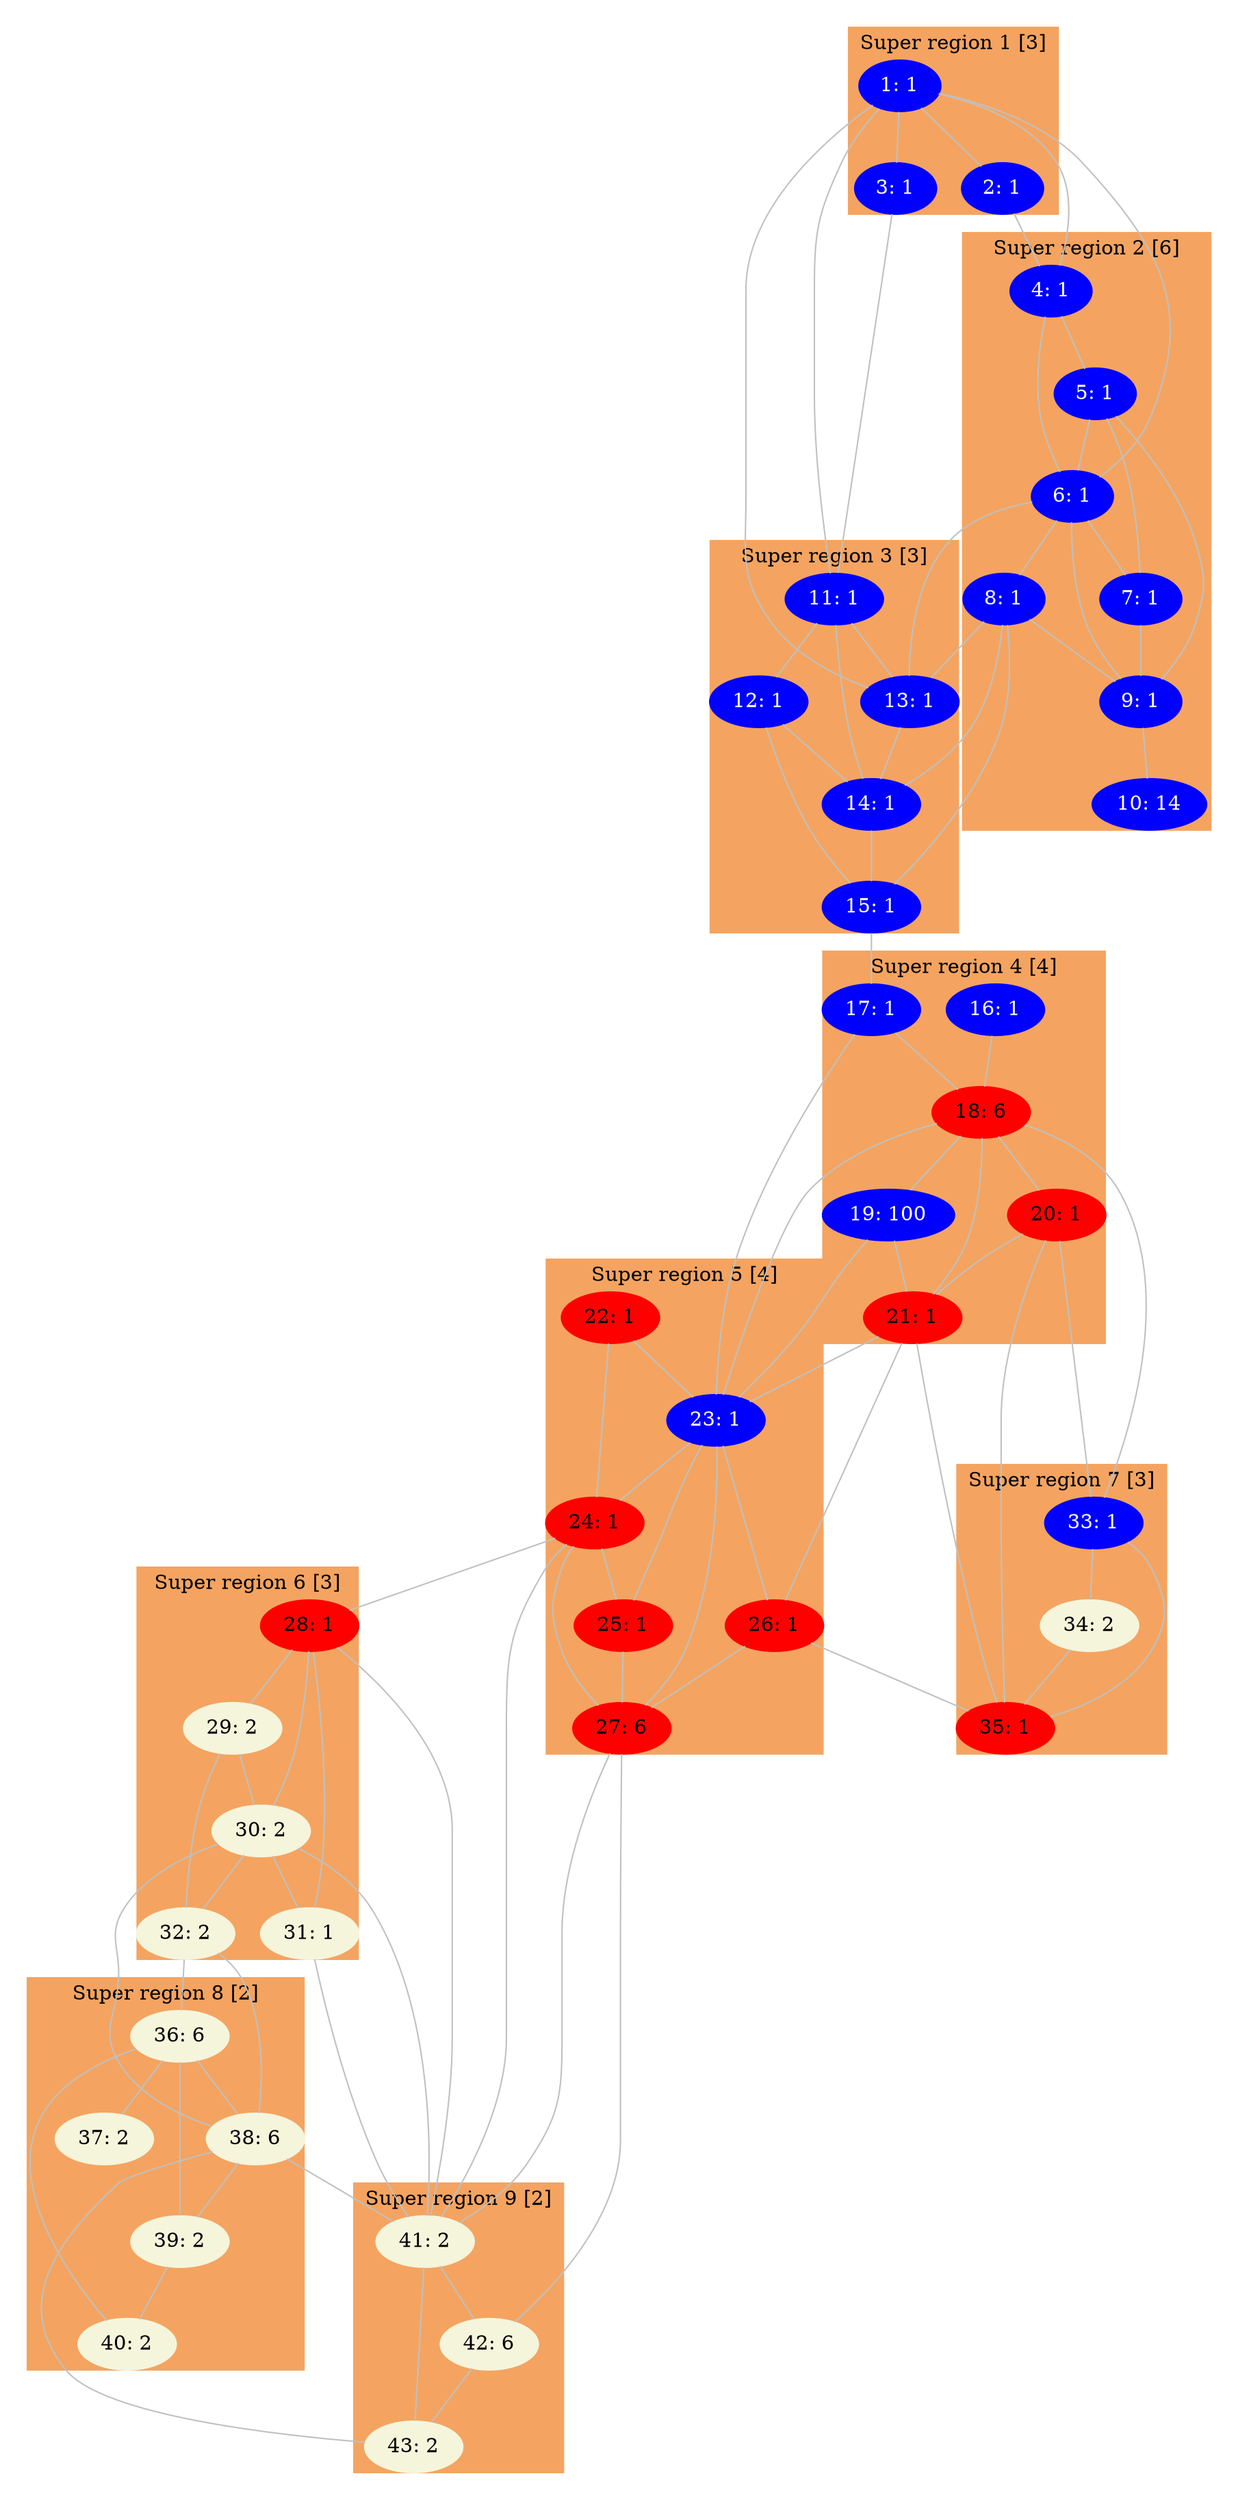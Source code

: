 digraph G {
  margin=0.1;
  center=false;
    subgraph cluster1 {
        label="Super region 1 [3]";
        style=filled;
        color=sandybrown;
        1 [label="1: 1",style=filled,fontcolor=white,color=blue];
        2 [label="2: 1",style=filled,fontcolor=white,color=blue];
        3 [label="3: 1",style=filled,fontcolor=white,color=blue];
    }
        subgraph cluster2 {
        label="Super region 2 [6]";
        style=filled;
        color=sandybrown;
        4 [label="4: 1",style=filled,fontcolor=white,color=blue];
        5 [label="5: 1",style=filled,fontcolor=white,color=blue];
        6 [label="6: 1",style=filled,fontcolor=white,color=blue];
        7 [label="7: 1",style=filled,fontcolor=white,color=blue];
        8 [label="8: 1",style=filled,fontcolor=white,color=blue];
        9 [label="9: 1",style=filled,fontcolor=white,color=blue];
        10 [label="10: 14",style=filled,fontcolor=white,color=blue];
    }
        subgraph cluster3 {
        label="Super region 3 [3]";
        style=filled;
        color=sandybrown;
        11 [label="11: 1",style=filled,fontcolor=white,color=blue];
        12 [label="12: 1",style=filled,fontcolor=white,color=blue];
        13 [label="13: 1",style=filled,fontcolor=white,color=blue];
        14 [label="14: 1",style=filled,fontcolor=white,color=blue];
        15 [label="15: 1",style=filled,fontcolor=white,color=blue];
    }
        subgraph cluster4 {
        label="Super region 4 [4]";
        style=filled;
        color=sandybrown;
        16 [label="16: 1",style=filled,fontcolor=white,color=blue];
        17 [label="17: 1",style=filled,fontcolor=white,color=blue];
        18 [label="18: 6",style=filled,fontcolor=black,color=red];
        19 [label="19: 100",style=filled,fontcolor=white,color=blue];
        20 [label="20: 1",style=filled,fontcolor=black,color=red];
        21 [label="21: 1",style=filled,fontcolor=black,color=red];
    }
        subgraph cluster5 {
        label="Super region 5 [4]";
        style=filled;
        color=sandybrown;
        22 [label="22: 1",style=filled,fontcolor=black,color=red];
        23 [label="23: 1",style=filled,fontcolor=white,color=blue];
        24 [label="24: 1",style=filled,fontcolor=black,color=red];
        25 [label="25: 1",style=filled,fontcolor=black,color=red];
        26 [label="26: 1",style=filled,fontcolor=black,color=red];
        27 [label="27: 6",style=filled,fontcolor=black,color=red];
    }
        subgraph cluster6 {
        label="Super region 6 [3]";
        style=filled;
        color=sandybrown;
        28 [label="28: 1",style=filled,fontcolor=black,color=red];
        29 [label="29: 2",style=filled,fontcolor=black,color=beige];
        30 [label="30: 2",style=filled,fontcolor=black,color=beige];
        31 [label="31: 1",style=filled,fontcolor=black,color=beige];
        32 [label="32: 2",style=filled,fontcolor=black,color=beige];
    }
        subgraph cluster7 {
        label="Super region 7 [3]";
        style=filled;
        color=sandybrown;
        33 [label="33: 1",style=filled,fontcolor=white,color=blue];
        34 [label="34: 2",style=filled,fontcolor=black,color=beige];
        35 [label="35: 1",style=filled,fontcolor=black,color=red];
    }
        subgraph cluster8 {
        label="Super region 8 [2]";
        style=filled;
        color=sandybrown;
        36 [label="36: 6",style=filled,fontcolor=black,color=beige];
        37 [label="37: 2",style=filled,fontcolor=black,color=beige];
        38 [label="38: 6",style=filled,fontcolor=black,color=beige];
        39 [label="39: 2",style=filled,fontcolor=black,color=beige];
        40 [label="40: 2",style=filled,fontcolor=black,color=beige];
    }
        subgraph cluster9 {
        label="Super region 9 [2]";
        style=filled;
        color=sandybrown;
        41 [label="41: 2",style=filled,fontcolor=black,color=beige];
        42 [label="42: 6",style=filled,fontcolor=black,color=beige];
        43 [label="43: 2",style=filled,fontcolor=black,color=beige];
    }
    1 -> 2 [color=grey,arrowhead=none,penwidth=1.0];
    1 -> 3 [color=grey,arrowhead=none,penwidth=1.0];
    1 -> 4 [color=grey,arrowhead=none,penwidth=1.0];
    1 -> 6 [color=grey,arrowhead=none,penwidth=1.0];
    1 -> 11 [color=grey,arrowhead=none,penwidth=1.0];
    1 -> 13 [color=grey,arrowhead=none,penwidth=1.0];
    2 -> 4 [color=grey,arrowhead=none,penwidth=1.0];
    3 -> 11 [color=grey,arrowhead=none,penwidth=1.0];
    4 -> 5 [color=grey,arrowhead=none,penwidth=1.0];
    4 -> 6 [color=grey,arrowhead=none,penwidth=1.0];
    5 -> 6 [color=grey,arrowhead=none,penwidth=1.0];
    5 -> 7 [color=grey,arrowhead=none,penwidth=1.0];
    5 -> 9 [color=grey,arrowhead=none,penwidth=1.0];
    6 -> 7 [color=grey,arrowhead=none,penwidth=1.0];
    6 -> 8 [color=grey,arrowhead=none,penwidth=1.0];
    6 -> 9 [color=grey,arrowhead=none,penwidth=1.0];
    6 -> 13 [color=grey,arrowhead=none,penwidth=1.0];
    7 -> 9 [color=grey,arrowhead=none,penwidth=1.0];
    8 -> 9 [color=grey,arrowhead=none,penwidth=1.0];
    8 -> 13 [color=grey,arrowhead=none,penwidth=1.0];
    8 -> 14 [color=grey,arrowhead=none,penwidth=1.0];
    8 -> 15 [color=grey,arrowhead=none,penwidth=1.0];
    9 -> 10 [color=grey,arrowhead=none,penwidth=1.0];
    11 -> 12 [color=grey,arrowhead=none,penwidth=1.0];
    11 -> 13 [color=grey,arrowhead=none,penwidth=1.0];
    11 -> 14 [color=grey,arrowhead=none,penwidth=1.0];
    12 -> 14 [color=grey,arrowhead=none,penwidth=1.0];
    12 -> 15 [color=grey,arrowhead=none,penwidth=1.0];
    13 -> 14 [color=grey,arrowhead=none,penwidth=1.0];
    14 -> 15 [color=grey,arrowhead=none,penwidth=1.0];
    15 -> 17 [color=grey,arrowhead=none,penwidth=1.0];
    16 -> 18 [color=grey,arrowhead=none,penwidth=1.0];
    17 -> 18 [color=grey,arrowhead=none,penwidth=1.0];
    17 -> 23 [color=grey,arrowhead=none,penwidth=1.0];
    18 -> 19 [color=grey,arrowhead=none,penwidth=1.0];
    18 -> 20 [color=grey,arrowhead=none,penwidth=1.0];
    18 -> 21 [color=grey,arrowhead=none,penwidth=1.0];
    18 -> 23 [color=grey,arrowhead=none,penwidth=1.0];
    18 -> 33 [color=grey,arrowhead=none,penwidth=1.0];
    19 -> 21 [color=grey,arrowhead=none,penwidth=1.0];
    19 -> 23 [color=grey,arrowhead=none,penwidth=1.0];
    20 -> 21 [color=grey,arrowhead=none,penwidth=1.0];
    20 -> 33 [color=grey,arrowhead=none,penwidth=1.0];
    20 -> 35 [color=grey,arrowhead=none,penwidth=1.0];
    21 -> 23 [color=grey,arrowhead=none,penwidth=1.0];
    21 -> 26 [color=grey,arrowhead=none,penwidth=1.0];
    21 -> 35 [color=grey,arrowhead=none,penwidth=1.0];
    22 -> 23 [color=grey,arrowhead=none,penwidth=1.0];
    22 -> 24 [color=grey,arrowhead=none,penwidth=1.0];
    23 -> 24 [color=grey,arrowhead=none,penwidth=1.0];
    23 -> 25 [color=grey,arrowhead=none,penwidth=1.0];
    23 -> 26 [color=grey,arrowhead=none,penwidth=1.0];
    23 -> 27 [color=grey,arrowhead=none,penwidth=1.0];
    24 -> 25 [color=grey,arrowhead=none,penwidth=1.0];
    24 -> 27 [color=grey,arrowhead=none,penwidth=1.0];
    24 -> 28 [color=grey,arrowhead=none,penwidth=1.0];
    24 -> 41 [color=grey,arrowhead=none,penwidth=1.0];
    25 -> 27 [color=grey,arrowhead=none,penwidth=1.0];
    26 -> 27 [color=grey,arrowhead=none,penwidth=1.0];
    26 -> 35 [color=grey,arrowhead=none,penwidth=1.0];
    27 -> 41 [color=grey,arrowhead=none,penwidth=1.0];
    27 -> 42 [color=grey,arrowhead=none,penwidth=1.0];
    28 -> 29 [color=grey,arrowhead=none,penwidth=1.0];
    28 -> 30 [color=grey,arrowhead=none,penwidth=1.0];
    28 -> 31 [color=grey,arrowhead=none,penwidth=1.0];
    28 -> 41 [color=grey,arrowhead=none,penwidth=1.0];
    29 -> 30 [color=grey,arrowhead=none,penwidth=1.0];
    29 -> 32 [color=grey,arrowhead=none,penwidth=1.0];
    30 -> 31 [color=grey,arrowhead=none,penwidth=1.0];
    30 -> 32 [color=grey,arrowhead=none,penwidth=1.0];
    30 -> 38 [color=grey,arrowhead=none,penwidth=1.0];
    30 -> 41 [color=grey,arrowhead=none,penwidth=1.0];
    31 -> 41 [color=grey,arrowhead=none,penwidth=1.0];
    32 -> 36 [color=grey,arrowhead=none,penwidth=1.0];
    32 -> 38 [color=grey,arrowhead=none,penwidth=1.0];
    33 -> 34 [color=grey,arrowhead=none,penwidth=1.0];
    33 -> 35 [color=grey,arrowhead=none,penwidth=1.0];
    34 -> 35 [color=grey,arrowhead=none,penwidth=1.0];
    36 -> 37 [color=grey,arrowhead=none,penwidth=1.0];
    36 -> 38 [color=grey,arrowhead=none,penwidth=1.0];
    36 -> 39 [color=grey,arrowhead=none,penwidth=1.0];
    36 -> 40 [color=grey,arrowhead=none,penwidth=1.0];
    38 -> 39 [color=grey,arrowhead=none,penwidth=1.0];
    38 -> 41 [color=grey,arrowhead=none,penwidth=1.0];
    38 -> 43 [color=grey,arrowhead=none,penwidth=1.0];
    39 -> 40 [color=grey,arrowhead=none,penwidth=1.0];
    41 -> 42 [color=grey,arrowhead=none,penwidth=1.0];
    41 -> 43 [color=grey,arrowhead=none,penwidth=1.0];
    42 -> 43 [color=grey,arrowhead=none,penwidth=1.0];

}
